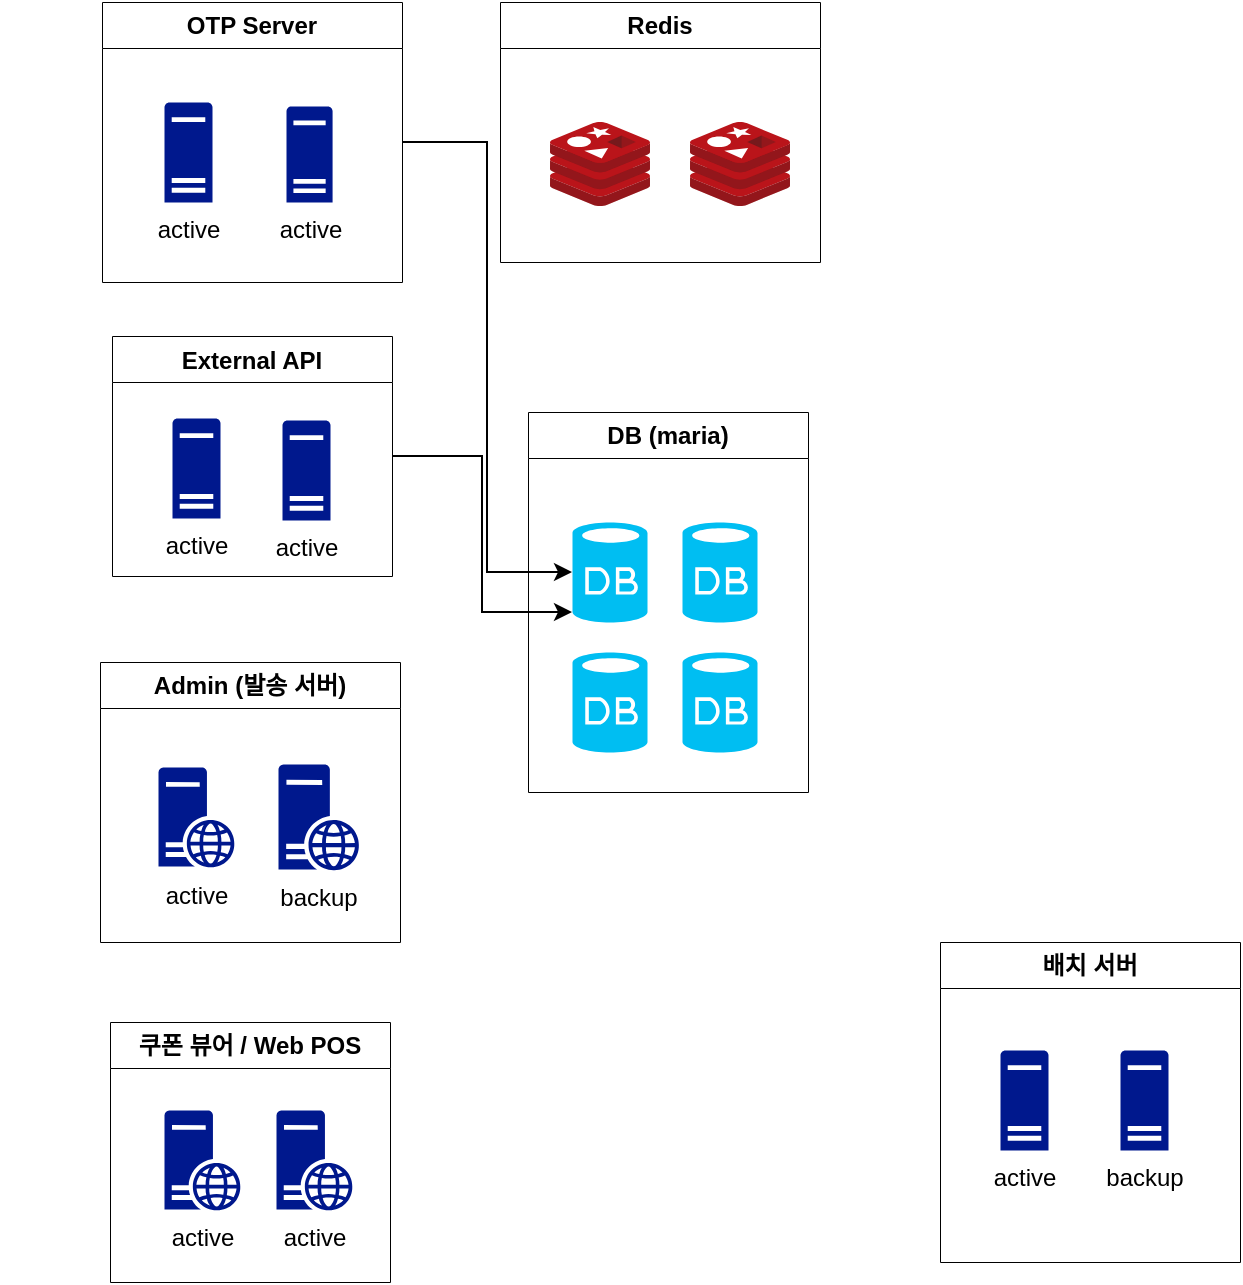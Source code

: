 <mxfile version="20.7.4" type="github">
  <diagram id="nGF-dSJa1TNR4d5VjQKV" name="페이지-1">
    <mxGraphModel dx="944" dy="1084" grid="1" gridSize="10" guides="1" tooltips="1" connect="1" arrows="1" fold="1" page="1" pageScale="1" pageWidth="827" pageHeight="1169" math="0" shadow="0">
      <root>
        <mxCell id="0" />
        <mxCell id="1" parent="0" />
        <mxCell id="i52UNPJh6CE3m6PQyGR2-56" value="" style="group;movable=0;resizable=0;rotatable=0;deletable=0;editable=0;connectable=0;" vertex="1" connectable="0" parent="1">
          <mxGeometry x="150" y="100" width="211" height="160" as="geometry" />
        </mxCell>
        <mxCell id="i52UNPJh6CE3m6PQyGR2-96" style="edgeStyle=orthogonalEdgeStyle;rounded=0;orthogonalLoop=1;jettySize=auto;html=1;exitX=1;exitY=0.5;exitDx=0;exitDy=0;entryX=0;entryY=0.9;entryDx=0;entryDy=0;entryPerimeter=0;" edge="1" parent="1" source="i52UNPJh6CE3m6PQyGR2-54" target="i52UNPJh6CE3m6PQyGR2-62">
          <mxGeometry relative="1" as="geometry" />
        </mxCell>
        <mxCell id="i52UNPJh6CE3m6PQyGR2-54" value="External API" style="swimlane;strokeWidth=0.5;movable=1;resizable=1;rotatable=1;deletable=1;editable=1;connectable=1;" vertex="1" parent="1">
          <mxGeometry x="206" y="267" width="140" height="120" as="geometry">
            <mxRectangle x="-30" y="140" width="110" height="30" as="alternateBounds" />
          </mxGeometry>
        </mxCell>
        <mxCell id="i52UNPJh6CE3m6PQyGR2-14" value="active&lt;br&gt;" style="sketch=0;aspect=fixed;pointerEvents=1;shadow=0;dashed=0;html=1;strokeColor=none;labelPosition=center;verticalLabelPosition=bottom;verticalAlign=top;align=center;fillColor=#00188D;shape=mxgraph.mscae.enterprise.server_generic;strokeWidth=0.5;" vertex="1" parent="i52UNPJh6CE3m6PQyGR2-54">
          <mxGeometry x="30" y="41" width="24" height="50" as="geometry" />
        </mxCell>
        <mxCell id="i52UNPJh6CE3m6PQyGR2-57" value="active&lt;br&gt;" style="sketch=0;aspect=fixed;pointerEvents=1;shadow=0;dashed=0;html=1;strokeColor=none;labelPosition=center;verticalLabelPosition=bottom;verticalAlign=top;align=center;fillColor=#00188D;shape=mxgraph.mscae.enterprise.server_generic;strokeWidth=0.5;" vertex="1" parent="i52UNPJh6CE3m6PQyGR2-54">
          <mxGeometry x="85" y="42" width="24" height="50" as="geometry" />
        </mxCell>
        <mxCell id="i52UNPJh6CE3m6PQyGR2-66" value="" style="group" vertex="1" connectable="0" parent="1">
          <mxGeometry x="414" y="305" width="140" height="190" as="geometry" />
        </mxCell>
        <mxCell id="i52UNPJh6CE3m6PQyGR2-55" value="DB (maria)" style="swimlane;whiteSpace=wrap;html=1;strokeWidth=0.5;movable=0;resizable=0;rotatable=0;deletable=0;editable=0;connectable=0;" vertex="1" parent="i52UNPJh6CE3m6PQyGR2-66">
          <mxGeometry width="140" height="190" as="geometry">
            <mxRectangle x="-160" y="590" width="140" height="30" as="alternateBounds" />
          </mxGeometry>
        </mxCell>
        <mxCell id="i52UNPJh6CE3m6PQyGR2-62" value="" style="verticalLabelPosition=bottom;html=1;verticalAlign=top;align=center;strokeColor=none;fillColor=#00BEF2;shape=mxgraph.azure.database;strokeWidth=0.5;" vertex="1" parent="i52UNPJh6CE3m6PQyGR2-55">
          <mxGeometry x="22" y="55" width="37.5" height="50" as="geometry" />
        </mxCell>
        <mxCell id="i52UNPJh6CE3m6PQyGR2-64" value="" style="verticalLabelPosition=bottom;html=1;verticalAlign=top;align=center;strokeColor=none;fillColor=#00BEF2;shape=mxgraph.azure.database;strokeWidth=0.5;" vertex="1" parent="i52UNPJh6CE3m6PQyGR2-55">
          <mxGeometry x="22" y="120" width="37.5" height="50" as="geometry" />
        </mxCell>
        <mxCell id="i52UNPJh6CE3m6PQyGR2-65" value="" style="verticalLabelPosition=bottom;html=1;verticalAlign=top;align=center;strokeColor=none;fillColor=#00BEF2;shape=mxgraph.azure.database;strokeWidth=0.5;" vertex="1" parent="i52UNPJh6CE3m6PQyGR2-55">
          <mxGeometry x="77" y="120" width="37.5" height="50" as="geometry" />
        </mxCell>
        <mxCell id="i52UNPJh6CE3m6PQyGR2-63" value="" style="verticalLabelPosition=bottom;html=1;verticalAlign=top;align=center;strokeColor=none;fillColor=#00BEF2;shape=mxgraph.azure.database;strokeWidth=0.5;" vertex="1" parent="i52UNPJh6CE3m6PQyGR2-66">
          <mxGeometry x="77" y="55" width="37.5" height="50" as="geometry" />
        </mxCell>
        <mxCell id="i52UNPJh6CE3m6PQyGR2-70" value="쿠폰 뷰어 / Web POS" style="swimlane;whiteSpace=wrap;html=1;strokeWidth=0.5;" vertex="1" parent="1">
          <mxGeometry x="205" y="610" width="140" height="130" as="geometry" />
        </mxCell>
        <mxCell id="i52UNPJh6CE3m6PQyGR2-42" value="active&lt;br&gt;" style="sketch=0;aspect=fixed;pointerEvents=1;shadow=0;dashed=0;html=1;strokeColor=none;labelPosition=center;verticalLabelPosition=bottom;verticalAlign=top;align=center;fillColor=#00188D;shape=mxgraph.mscae.enterprise.web_server;strokeWidth=0.5;" vertex="1" parent="i52UNPJh6CE3m6PQyGR2-70">
          <mxGeometry x="83.0" y="44" width="38" height="50" as="geometry" />
        </mxCell>
        <mxCell id="i52UNPJh6CE3m6PQyGR2-49" value="active" style="sketch=0;aspect=fixed;pointerEvents=1;shadow=0;dashed=0;html=1;strokeColor=none;labelPosition=center;verticalLabelPosition=bottom;verticalAlign=top;align=center;fillColor=#00188D;shape=mxgraph.mscae.enterprise.web_server;strokeWidth=0.5;" vertex="1" parent="i52UNPJh6CE3m6PQyGR2-70">
          <mxGeometry x="27" y="44" width="38" height="50" as="geometry" />
        </mxCell>
        <mxCell id="i52UNPJh6CE3m6PQyGR2-73" value="Admin (발송 서버)" style="swimlane;whiteSpace=wrap;html=1;strokeWidth=0.5;" vertex="1" parent="1">
          <mxGeometry x="200" y="430" width="150" height="140" as="geometry" />
        </mxCell>
        <mxCell id="i52UNPJh6CE3m6PQyGR2-45" value="backup&lt;br&gt;" style="sketch=0;aspect=fixed;pointerEvents=1;shadow=0;dashed=0;html=1;strokeColor=none;labelPosition=center;verticalLabelPosition=bottom;verticalAlign=top;align=center;fillColor=#00188D;shape=mxgraph.mscae.enterprise.web_server;strokeWidth=0.5;" vertex="1" parent="i52UNPJh6CE3m6PQyGR2-73">
          <mxGeometry x="89" y="51" width="40.28" height="53" as="geometry" />
        </mxCell>
        <mxCell id="i52UNPJh6CE3m6PQyGR2-13" value="&lt;span style=&quot;white-space: pre;&quot;&gt;active&lt;/span&gt;" style="sketch=0;aspect=fixed;pointerEvents=1;shadow=0;dashed=0;html=1;strokeColor=none;labelPosition=center;verticalLabelPosition=bottom;verticalAlign=top;align=center;fillColor=#00188D;shape=mxgraph.mscae.enterprise.web_server;strokeWidth=0.5;" vertex="1" parent="i52UNPJh6CE3m6PQyGR2-73">
          <mxGeometry x="29" y="52.5" width="38" height="50" as="geometry" />
        </mxCell>
        <mxCell id="i52UNPJh6CE3m6PQyGR2-95" style="edgeStyle=orthogonalEdgeStyle;rounded=0;orthogonalLoop=1;jettySize=auto;html=1;entryX=0;entryY=0.5;entryDx=0;entryDy=0;entryPerimeter=0;" edge="1" parent="1" source="i52UNPJh6CE3m6PQyGR2-75" target="i52UNPJh6CE3m6PQyGR2-62">
          <mxGeometry relative="1" as="geometry" />
        </mxCell>
        <mxCell id="i52UNPJh6CE3m6PQyGR2-75" value="OTP Server" style="swimlane;whiteSpace=wrap;html=1;strokeWidth=0.5;" vertex="1" parent="1">
          <mxGeometry x="201" y="100" width="150" height="140" as="geometry" />
        </mxCell>
        <mxCell id="i52UNPJh6CE3m6PQyGR2-76" value="active" style="sketch=0;aspect=fixed;pointerEvents=1;shadow=0;dashed=0;html=1;strokeColor=none;labelPosition=center;verticalLabelPosition=bottom;verticalAlign=top;align=center;fillColor=#00188D;shape=mxgraph.mscae.enterprise.server_generic;strokeWidth=0.5;" vertex="1" parent="i52UNPJh6CE3m6PQyGR2-75">
          <mxGeometry x="31" y="50" width="24" height="50" as="geometry" />
        </mxCell>
        <mxCell id="i52UNPJh6CE3m6PQyGR2-77" value="active&lt;br&gt;" style="sketch=0;aspect=fixed;pointerEvents=1;shadow=0;dashed=0;html=1;strokeColor=none;labelPosition=center;verticalLabelPosition=bottom;verticalAlign=top;align=center;fillColor=#00188D;shape=mxgraph.mscae.enterprise.server_generic;strokeWidth=0.5;" vertex="1" parent="i52UNPJh6CE3m6PQyGR2-75">
          <mxGeometry x="92" y="52" width="23.04" height="48" as="geometry" />
        </mxCell>
        <mxCell id="i52UNPJh6CE3m6PQyGR2-82" value="배치 서버" style="swimlane;whiteSpace=wrap;html=1;strokeWidth=0.5;" vertex="1" parent="1">
          <mxGeometry x="620" y="570" width="150" height="160" as="geometry">
            <mxRectangle x="410" y="560" width="90" height="30" as="alternateBounds" />
          </mxGeometry>
        </mxCell>
        <mxCell id="i52UNPJh6CE3m6PQyGR2-83" value="active" style="sketch=0;aspect=fixed;pointerEvents=1;shadow=0;dashed=0;html=1;strokeColor=none;labelPosition=center;verticalLabelPosition=bottom;verticalAlign=top;align=center;fillColor=#00188D;shape=mxgraph.mscae.enterprise.server_generic;strokeWidth=0.5;" vertex="1" parent="i52UNPJh6CE3m6PQyGR2-82">
          <mxGeometry x="30" y="54" width="24" height="50" as="geometry" />
        </mxCell>
        <mxCell id="i52UNPJh6CE3m6PQyGR2-84" value="backup" style="sketch=0;aspect=fixed;pointerEvents=1;shadow=0;dashed=0;html=1;strokeColor=none;labelPosition=center;verticalLabelPosition=bottom;verticalAlign=top;align=center;fillColor=#00188D;shape=mxgraph.mscae.enterprise.server_generic;strokeWidth=0.5;" vertex="1" parent="i52UNPJh6CE3m6PQyGR2-82">
          <mxGeometry x="90" y="54" width="24" height="50" as="geometry" />
        </mxCell>
        <mxCell id="i52UNPJh6CE3m6PQyGR2-86" value="Redis" style="swimlane;whiteSpace=wrap;html=1;strokeWidth=0.5;" vertex="1" parent="1">
          <mxGeometry x="400" y="100" width="160" height="130" as="geometry">
            <mxRectangle x="460" y="350" width="140" height="30" as="alternateBounds" />
          </mxGeometry>
        </mxCell>
        <mxCell id="i52UNPJh6CE3m6PQyGR2-26" value="" style="sketch=0;aspect=fixed;html=1;points=[];align=center;image;fontSize=12;image=img/lib/mscae/Cache_Redis_Product.svg;strokeWidth=0.5;" vertex="1" parent="i52UNPJh6CE3m6PQyGR2-86">
          <mxGeometry x="95.0" y="60" width="50" height="42" as="geometry" />
        </mxCell>
        <mxCell id="i52UNPJh6CE3m6PQyGR2-32" value="" style="sketch=0;aspect=fixed;html=1;points=[];align=center;image;fontSize=12;image=img/lib/mscae/Cache_Redis_Product.svg;strokeWidth=0.5;" vertex="1" parent="i52UNPJh6CE3m6PQyGR2-86">
          <mxGeometry x="25" y="60" width="50" height="42" as="geometry" />
        </mxCell>
      </root>
    </mxGraphModel>
  </diagram>
</mxfile>
